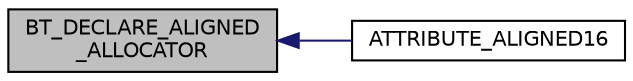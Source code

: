 digraph "BT_DECLARE_ALIGNED_ALLOCATOR"
{
  edge [fontname="Helvetica",fontsize="10",labelfontname="Helvetica",labelfontsize="10"];
  node [fontname="Helvetica",fontsize="10",shape=record];
  rankdir="LR";
  Node1 [label="BT_DECLARE_ALIGNED\l_ALLOCATOR",height=0.2,width=0.4,color="black", fillcolor="grey75", style="filled", fontcolor="black"];
  Node1 -> Node2 [dir="back",color="midnightblue",fontsize="10",style="solid"];
  Node2 [label="ATTRIBUTE_ALIGNED16",height=0.2,width=0.4,color="black", fillcolor="white", style="filled",URL="$_abstract_builder_8h.html#a0ff9d6424a31a812ce41a026ddd796eb"];
}
